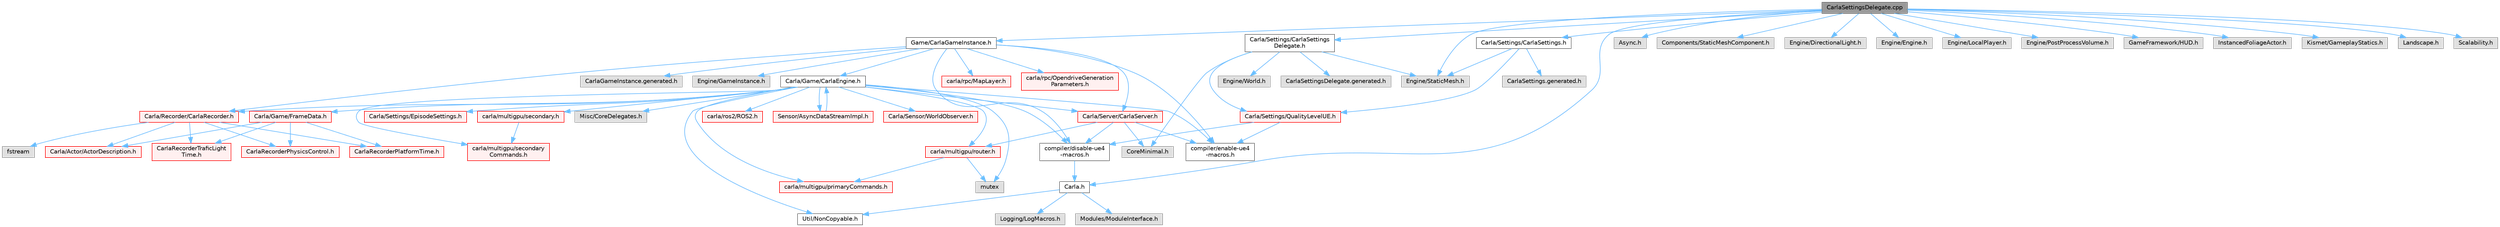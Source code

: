 digraph "CarlaSettingsDelegate.cpp"
{
 // INTERACTIVE_SVG=YES
 // LATEX_PDF_SIZE
  bgcolor="transparent";
  edge [fontname=Helvetica,fontsize=10,labelfontname=Helvetica,labelfontsize=10];
  node [fontname=Helvetica,fontsize=10,shape=box,height=0.2,width=0.4];
  Node1 [id="Node000001",label="CarlaSettingsDelegate.cpp",height=0.2,width=0.4,color="gray40", fillcolor="grey60", style="filled", fontcolor="black",tooltip=" "];
  Node1 -> Node2 [id="edge1_Node000001_Node000002",color="steelblue1",style="solid",tooltip=" "];
  Node2 [id="Node000002",label="Carla.h",height=0.2,width=0.4,color="grey40", fillcolor="white", style="filled",URL="$d7/d7d/Carla_8h.html",tooltip=" "];
  Node2 -> Node3 [id="edge2_Node000002_Node000003",color="steelblue1",style="solid",tooltip=" "];
  Node3 [id="Node000003",label="Util/NonCopyable.h",height=0.2,width=0.4,color="grey40", fillcolor="white", style="filled",URL="$d4/d57/Unreal_2CarlaUE4_2Plugins_2Carla_2Source_2Carla_2Util_2NonCopyable_8h.html",tooltip=" "];
  Node2 -> Node4 [id="edge3_Node000002_Node000004",color="steelblue1",style="solid",tooltip=" "];
  Node4 [id="Node000004",label="Logging/LogMacros.h",height=0.2,width=0.4,color="grey60", fillcolor="#E0E0E0", style="filled",tooltip=" "];
  Node2 -> Node5 [id="edge4_Node000002_Node000005",color="steelblue1",style="solid",tooltip=" "];
  Node5 [id="Node000005",label="Modules/ModuleInterface.h",height=0.2,width=0.4,color="grey60", fillcolor="#E0E0E0", style="filled",tooltip=" "];
  Node1 -> Node6 [id="edge5_Node000001_Node000006",color="steelblue1",style="solid",tooltip=" "];
  Node6 [id="Node000006",label="Game/CarlaGameInstance.h",height=0.2,width=0.4,color="grey40", fillcolor="white", style="filled",URL="$d2/dba/CarlaGameInstance_8h.html",tooltip=" "];
  Node6 -> Node7 [id="edge6_Node000006_Node000007",color="steelblue1",style="solid",tooltip=" "];
  Node7 [id="Node000007",label="Engine/GameInstance.h",height=0.2,width=0.4,color="grey60", fillcolor="#E0E0E0", style="filled",tooltip=" "];
  Node6 -> Node8 [id="edge7_Node000006_Node000008",color="steelblue1",style="solid",tooltip=" "];
  Node8 [id="Node000008",label="Carla/Game/CarlaEngine.h",height=0.2,width=0.4,color="grey40", fillcolor="white", style="filled",URL="$d0/d11/CarlaEngine_8h.html",tooltip=" "];
  Node8 -> Node9 [id="edge8_Node000008_Node000009",color="steelblue1",style="solid",tooltip=" "];
  Node9 [id="Node000009",label="Carla/Recorder/CarlaRecorder.h",height=0.2,width=0.4,color="red", fillcolor="#FFF0F0", style="filled",URL="$d9/d6a/CarlaRecorder_8h.html",tooltip=" "];
  Node9 -> Node10 [id="edge9_Node000009_Node000010",color="steelblue1",style="solid",tooltip=" "];
  Node10 [id="Node000010",label="fstream",height=0.2,width=0.4,color="grey60", fillcolor="#E0E0E0", style="filled",tooltip=" "];
  Node9 -> Node11 [id="edge10_Node000009_Node000011",color="steelblue1",style="solid",tooltip=" "];
  Node11 [id="Node000011",label="Carla/Actor/ActorDescription.h",height=0.2,width=0.4,color="red", fillcolor="#FFF0F0", style="filled",URL="$d4/de6/Unreal_2CarlaUE4_2Plugins_2Carla_2Source_2Carla_2Actor_2ActorDescription_8h.html",tooltip=" "];
  Node9 -> Node19 [id="edge11_Node000009_Node000019",color="steelblue1",style="solid",tooltip=" "];
  Node19 [id="Node000019",label="CarlaRecorderTraficLight\lTime.h",height=0.2,width=0.4,color="red", fillcolor="#FFF0F0", style="filled",URL="$d0/de7/CarlaRecorderTraficLightTime_8h.html",tooltip=" "];
  Node9 -> Node22 [id="edge12_Node000009_Node000022",color="steelblue1",style="solid",tooltip=" "];
  Node22 [id="Node000022",label="CarlaRecorderPhysicsControl.h",height=0.2,width=0.4,color="red", fillcolor="#FFF0F0", style="filled",URL="$d3/d34/CarlaRecorderPhysicsControl_8h.html",tooltip=" "];
  Node9 -> Node27 [id="edge13_Node000009_Node000027",color="steelblue1",style="solid",tooltip=" "];
  Node27 [id="Node000027",label="CarlaRecorderPlatformTime.h",height=0.2,width=0.4,color="red", fillcolor="#FFF0F0", style="filled",URL="$d0/de8/CarlaRecorderPlatformTime_8h.html",tooltip=" "];
  Node8 -> Node94 [id="edge14_Node000008_Node000094",color="steelblue1",style="solid",tooltip=" "];
  Node94 [id="Node000094",label="Carla/Sensor/WorldObserver.h",height=0.2,width=0.4,color="red", fillcolor="#FFF0F0", style="filled",URL="$d8/deb/WorldObserver_8h.html",tooltip=" "];
  Node8 -> Node210 [id="edge15_Node000008_Node000210",color="steelblue1",style="solid",tooltip=" "];
  Node210 [id="Node000210",label="Carla/Server/CarlaServer.h",height=0.2,width=0.4,color="red", fillcolor="#FFF0F0", style="filled",URL="$d0/d35/CarlaServer_8h.html",tooltip=" "];
  Node210 -> Node56 [id="edge16_Node000210_Node000056",color="steelblue1",style="solid",tooltip=" "];
  Node56 [id="Node000056",label="CoreMinimal.h",height=0.2,width=0.4,color="grey60", fillcolor="#E0E0E0", style="filled",tooltip=" "];
  Node210 -> Node13 [id="edge17_Node000210_Node000013",color="steelblue1",style="solid",tooltip=" "];
  Node13 [id="Node000013",label="compiler/disable-ue4\l-macros.h",height=0.2,width=0.4,color="grey40", fillcolor="white", style="filled",URL="$d2/d02/disable-ue4-macros_8h.html",tooltip=" "];
  Node13 -> Node2 [id="edge18_Node000013_Node000002",color="steelblue1",style="solid",tooltip=" "];
  Node210 -> Node232 [id="edge19_Node000210_Node000232",color="steelblue1",style="solid",tooltip=" "];
  Node232 [id="Node000232",label="carla/multigpu/router.h",height=0.2,width=0.4,color="red", fillcolor="#FFF0F0", style="filled",URL="$da/db7/router_8h.html",tooltip=" "];
  Node232 -> Node241 [id="edge20_Node000232_Node000241",color="steelblue1",style="solid",tooltip=" "];
  Node241 [id="Node000241",label="carla/multigpu/primaryCommands.h",height=0.2,width=0.4,color="red", fillcolor="#FFF0F0", style="filled",URL="$dd/dbf/primaryCommands_8h.html",tooltip=" "];
  Node232 -> Node206 [id="edge21_Node000232_Node000206",color="steelblue1",style="solid",tooltip=" "];
  Node206 [id="Node000206",label="mutex",height=0.2,width=0.4,color="grey60", fillcolor="#E0E0E0", style="filled",tooltip=" "];
  Node210 -> Node16 [id="edge22_Node000210_Node000016",color="steelblue1",style="solid",tooltip=" "];
  Node16 [id="Node000016",label="compiler/enable-ue4\l-macros.h",height=0.2,width=0.4,color="grey40", fillcolor="white", style="filled",URL="$d9/da2/enable-ue4-macros_8h.html",tooltip=" "];
  Node8 -> Node247 [id="edge23_Node000008_Node000247",color="steelblue1",style="solid",tooltip=" "];
  Node247 [id="Node000247",label="Carla/Settings/EpisodeSettings.h",height=0.2,width=0.4,color="red", fillcolor="#FFF0F0", style="filled",URL="$d8/d64/Unreal_2CarlaUE4_2Plugins_2Carla_2Source_2Carla_2Settings_2EpisodeSettings_8h.html",tooltip=" "];
  Node8 -> Node3 [id="edge24_Node000008_Node000003",color="steelblue1",style="solid",tooltip=" "];
  Node8 -> Node249 [id="edge25_Node000008_Node000249",color="steelblue1",style="solid",tooltip=" "];
  Node249 [id="Node000249",label="Carla/Game/FrameData.h",height=0.2,width=0.4,color="red", fillcolor="#FFF0F0", style="filled",URL="$d2/df1/FrameData_8h.html",tooltip=" "];
  Node249 -> Node19 [id="edge26_Node000249_Node000019",color="steelblue1",style="solid",tooltip=" "];
  Node249 -> Node22 [id="edge27_Node000249_Node000022",color="steelblue1",style="solid",tooltip=" "];
  Node249 -> Node27 [id="edge28_Node000249_Node000027",color="steelblue1",style="solid",tooltip=" "];
  Node249 -> Node11 [id="edge29_Node000249_Node000011",color="steelblue1",style="solid",tooltip=" "];
  Node8 -> Node311 [id="edge30_Node000008_Node000311",color="steelblue1",style="solid",tooltip=" "];
  Node311 [id="Node000311",label="Misc/CoreDelegates.h",height=0.2,width=0.4,color="grey60", fillcolor="#E0E0E0", style="filled",tooltip=" "];
  Node8 -> Node13 [id="edge31_Node000008_Node000013",color="steelblue1",style="solid",tooltip=" "];
  Node8 -> Node232 [id="edge32_Node000008_Node000232",color="steelblue1",style="solid",tooltip=" "];
  Node8 -> Node241 [id="edge33_Node000008_Node000241",color="steelblue1",style="solid",tooltip=" "];
  Node8 -> Node312 [id="edge34_Node000008_Node000312",color="steelblue1",style="solid",tooltip=" "];
  Node312 [id="Node000312",label="carla/multigpu/secondary.h",height=0.2,width=0.4,color="red", fillcolor="#FFF0F0", style="filled",URL="$de/df9/secondary_8h.html",tooltip=" "];
  Node312 -> Node313 [id="edge35_Node000312_Node000313",color="steelblue1",style="solid",tooltip=" "];
  Node313 [id="Node000313",label="carla/multigpu/secondary\lCommands.h",height=0.2,width=0.4,color="red", fillcolor="#FFF0F0", style="filled",URL="$d6/d9a/secondaryCommands_8h.html",tooltip=" "];
  Node8 -> Node313 [id="edge36_Node000008_Node000313",color="steelblue1",style="solid",tooltip=" "];
  Node8 -> Node131 [id="edge37_Node000008_Node000131",color="steelblue1",style="solid",tooltip=" "];
  Node131 [id="Node000131",label="carla/ros2/ROS2.h",height=0.2,width=0.4,color="red", fillcolor="#FFF0F0", style="filled",URL="$da/db8/ROS2_8h.html",tooltip=" "];
  Node8 -> Node16 [id="edge38_Node000008_Node000016",color="steelblue1",style="solid",tooltip=" "];
  Node8 -> Node206 [id="edge39_Node000008_Node000206",color="steelblue1",style="solid",tooltip=" "];
  Node8 -> Node314 [id="edge40_Node000008_Node000314",color="steelblue1",style="solid",tooltip=" "];
  Node314 [id="Node000314",label="Sensor/AsyncDataStreamImpl.h",height=0.2,width=0.4,color="red", fillcolor="#FFF0F0", style="filled",URL="$d0/d17/AsyncDataStreamImpl_8h.html",tooltip=" "];
  Node314 -> Node8 [id="edge41_Node000314_Node000008",color="steelblue1",style="solid",tooltip=" "];
  Node6 -> Node9 [id="edge42_Node000006_Node000009",color="steelblue1",style="solid",tooltip=" "];
  Node6 -> Node210 [id="edge43_Node000006_Node000210",color="steelblue1",style="solid",tooltip=" "];
  Node6 -> Node13 [id="edge44_Node000006_Node000013",color="steelblue1",style="solid",tooltip=" "];
  Node6 -> Node315 [id="edge45_Node000006_Node000315",color="steelblue1",style="solid",tooltip=" "];
  Node315 [id="Node000315",label="carla/rpc/MapLayer.h",height=0.2,width=0.4,color="red", fillcolor="#FFF0F0", style="filled",URL="$d0/dc2/MapLayer_8h.html",tooltip=" "];
  Node6 -> Node301 [id="edge46_Node000006_Node000301",color="steelblue1",style="solid",tooltip=" "];
  Node301 [id="Node000301",label="carla/rpc/OpendriveGeneration\lParameters.h",height=0.2,width=0.4,color="red", fillcolor="#FFF0F0", style="filled",URL="$d9/d3b/OpendriveGenerationParameters_8h.html",tooltip=" "];
  Node6 -> Node16 [id="edge47_Node000006_Node000016",color="steelblue1",style="solid",tooltip=" "];
  Node6 -> Node316 [id="edge48_Node000006_Node000316",color="steelblue1",style="solid",tooltip=" "];
  Node316 [id="Node000316",label="CarlaGameInstance.generated.h",height=0.2,width=0.4,color="grey60", fillcolor="#E0E0E0", style="filled",tooltip=" "];
  Node1 -> Node317 [id="edge49_Node000001_Node000317",color="steelblue1",style="solid",tooltip=" "];
  Node317 [id="Node000317",label="Carla/Settings/CarlaSettings\lDelegate.h",height=0.2,width=0.4,color="grey40", fillcolor="white", style="filled",URL="$d2/dd3/CarlaSettingsDelegate_8h.html",tooltip=" "];
  Node317 -> Node318 [id="edge50_Node000317_Node000318",color="steelblue1",style="solid",tooltip=" "];
  Node318 [id="Node000318",label="Carla/Settings/QualityLevelUE.h",height=0.2,width=0.4,color="red", fillcolor="#FFF0F0", style="filled",URL="$dd/d49/QualityLevelUE_8h.html",tooltip=" "];
  Node318 -> Node13 [id="edge51_Node000318_Node000013",color="steelblue1",style="solid",tooltip=" "];
  Node318 -> Node16 [id="edge52_Node000318_Node000016",color="steelblue1",style="solid",tooltip=" "];
  Node317 -> Node56 [id="edge53_Node000317_Node000056",color="steelblue1",style="solid",tooltip=" "];
  Node317 -> Node321 [id="edge54_Node000317_Node000321",color="steelblue1",style="solid",tooltip=" "];
  Node321 [id="Node000321",label="Engine/StaticMesh.h",height=0.2,width=0.4,color="grey60", fillcolor="#E0E0E0", style="filled",tooltip=" "];
  Node317 -> Node322 [id="edge55_Node000317_Node000322",color="steelblue1",style="solid",tooltip=" "];
  Node322 [id="Node000322",label="Engine/World.h",height=0.2,width=0.4,color="grey60", fillcolor="#E0E0E0", style="filled",tooltip=" "];
  Node317 -> Node323 [id="edge56_Node000317_Node000323",color="steelblue1",style="solid",tooltip=" "];
  Node323 [id="Node000323",label="CarlaSettingsDelegate.generated.h",height=0.2,width=0.4,color="grey60", fillcolor="#E0E0E0", style="filled",tooltip=" "];
  Node1 -> Node324 [id="edge57_Node000001_Node000324",color="steelblue1",style="solid",tooltip=" "];
  Node324 [id="Node000324",label="Carla/Settings/CarlaSettings.h",height=0.2,width=0.4,color="grey40", fillcolor="white", style="filled",URL="$d3/d4e/CarlaSettings_8h.html",tooltip=" "];
  Node324 -> Node321 [id="edge58_Node000324_Node000321",color="steelblue1",style="solid",tooltip=" "];
  Node324 -> Node318 [id="edge59_Node000324_Node000318",color="steelblue1",style="solid",tooltip=" "];
  Node324 -> Node325 [id="edge60_Node000324_Node000325",color="steelblue1",style="solid",tooltip=" "];
  Node325 [id="Node000325",label="CarlaSettings.generated.h",height=0.2,width=0.4,color="grey60", fillcolor="#E0E0E0", style="filled",tooltip=" "];
  Node1 -> Node326 [id="edge61_Node000001_Node000326",color="steelblue1",style="solid",tooltip=" "];
  Node326 [id="Node000326",label="Async.h",height=0.2,width=0.4,color="grey60", fillcolor="#E0E0E0", style="filled",tooltip=" "];
  Node1 -> Node327 [id="edge62_Node000001_Node000327",color="steelblue1",style="solid",tooltip=" "];
  Node327 [id="Node000327",label="Components/StaticMeshComponent.h",height=0.2,width=0.4,color="grey60", fillcolor="#E0E0E0", style="filled",tooltip=" "];
  Node1 -> Node328 [id="edge63_Node000001_Node000328",color="steelblue1",style="solid",tooltip=" "];
  Node328 [id="Node000328",label="Engine/DirectionalLight.h",height=0.2,width=0.4,color="grey60", fillcolor="#E0E0E0", style="filled",tooltip=" "];
  Node1 -> Node329 [id="edge64_Node000001_Node000329",color="steelblue1",style="solid",tooltip=" "];
  Node329 [id="Node000329",label="Engine/Engine.h",height=0.2,width=0.4,color="grey60", fillcolor="#E0E0E0", style="filled",tooltip=" "];
  Node1 -> Node330 [id="edge65_Node000001_Node000330",color="steelblue1",style="solid",tooltip=" "];
  Node330 [id="Node000330",label="Engine/LocalPlayer.h",height=0.2,width=0.4,color="grey60", fillcolor="#E0E0E0", style="filled",tooltip=" "];
  Node1 -> Node331 [id="edge66_Node000001_Node000331",color="steelblue1",style="solid",tooltip=" "];
  Node331 [id="Node000331",label="Engine/PostProcessVolume.h",height=0.2,width=0.4,color="grey60", fillcolor="#E0E0E0", style="filled",tooltip=" "];
  Node1 -> Node321 [id="edge67_Node000001_Node000321",color="steelblue1",style="solid",tooltip=" "];
  Node1 -> Node332 [id="edge68_Node000001_Node000332",color="steelblue1",style="solid",tooltip=" "];
  Node332 [id="Node000332",label="GameFramework/HUD.h",height=0.2,width=0.4,color="grey60", fillcolor="#E0E0E0", style="filled",tooltip=" "];
  Node1 -> Node333 [id="edge69_Node000001_Node000333",color="steelblue1",style="solid",tooltip=" "];
  Node333 [id="Node000333",label="InstancedFoliageActor.h",height=0.2,width=0.4,color="grey60", fillcolor="#E0E0E0", style="filled",tooltip=" "];
  Node1 -> Node334 [id="edge70_Node000001_Node000334",color="steelblue1",style="solid",tooltip=" "];
  Node334 [id="Node000334",label="Kismet/GameplayStatics.h",height=0.2,width=0.4,color="grey60", fillcolor="#E0E0E0", style="filled",tooltip=" "];
  Node1 -> Node335 [id="edge71_Node000001_Node000335",color="steelblue1",style="solid",tooltip=" "];
  Node335 [id="Node000335",label="Landscape.h",height=0.2,width=0.4,color="grey60", fillcolor="#E0E0E0", style="filled",tooltip=" "];
  Node1 -> Node336 [id="edge72_Node000001_Node000336",color="steelblue1",style="solid",tooltip=" "];
  Node336 [id="Node000336",label="Scalability.h",height=0.2,width=0.4,color="grey60", fillcolor="#E0E0E0", style="filled",tooltip=" "];
}
